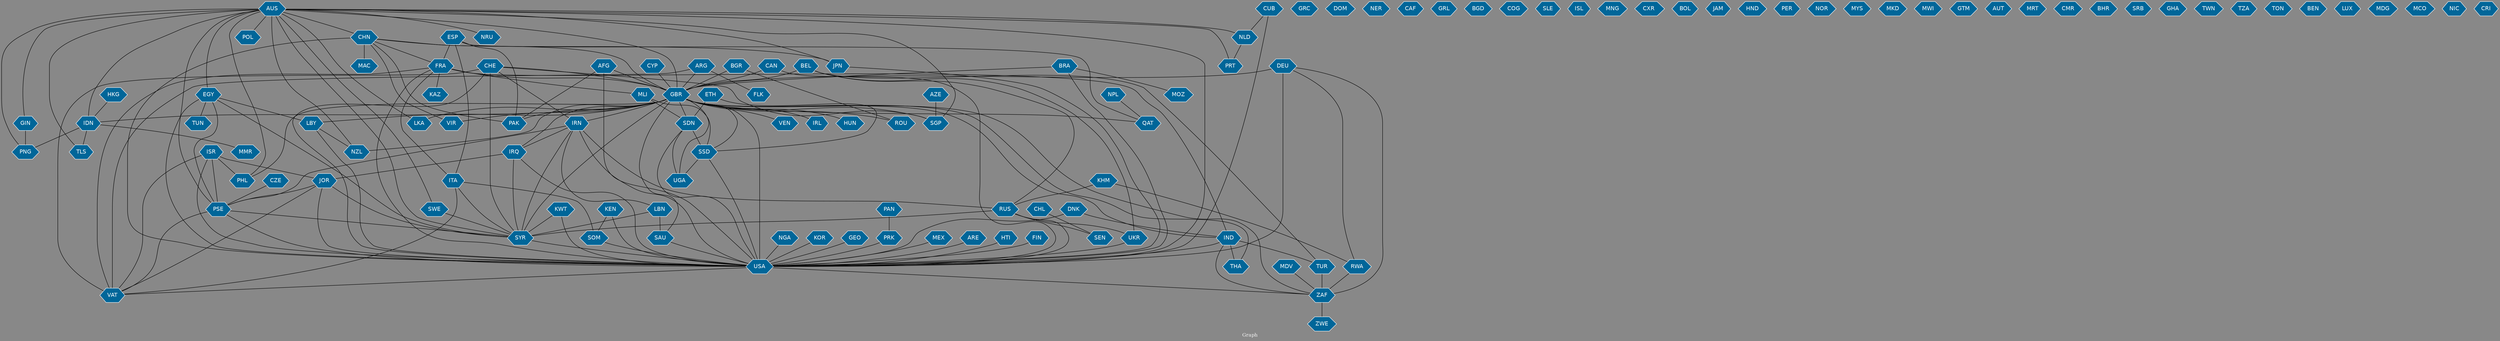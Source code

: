 // Countries together in item graph
graph {
	graph [bgcolor="#888888" fontcolor=white fontsize=12 label="Graph" outputorder=edgesfirst overlap=prism]
	node [color=white fillcolor="#006699" fontcolor=white fontname=Helvetica shape=hexagon style=filled]
	edge [arrowhead=open color=black fontcolor=white fontname=Courier fontsize=12]
		USA [label=USA]
		AUS [label=AUS]
		AFG [label=AFG]
		NGA [label=NGA]
		GRC [label=GRC]
		CUB [label=CUB]
		ISR [label=ISR]
		PSE [label=PSE]
		CHN [label=CHN]
		PAK [label=PAK]
		KEN [label=KEN]
		JPN [label=JPN]
		SYR [label=SYR]
		EGY [label=EGY]
		LBN [label=LBN]
		UGA [label=UGA]
		GBR [label=GBR]
		DOM [label=DOM]
		BRA [label=BRA]
		NER [label=NER]
		IRN [label=IRN]
		CHE [label=CHE]
		IRL [label=IRL]
		IDN [label=IDN]
		IND [label=IND]
		FRA [label=FRA]
		THA [label=THA]
		KOR [label=KOR]
		CZE [label=CZE]
		IRQ [label=IRQ]
		ESP [label=ESP]
		RUS [label=RUS]
		CAF [label=CAF]
		UKR [label=UKR]
		TUR [label=TUR]
		LBY [label=LBY]
		ETH [label=ETH]
		PHL [label=PHL]
		GRL [label=GRL]
		HUN [label=HUN]
		DEU [label=DEU]
		BGR [label=BGR]
		ROU [label=ROU]
		MMR [label=MMR]
		CAN [label=CAN]
		GEO [label=GEO]
		PRK [label=PRK]
		RWA [label=RWA]
		QAT [label=QAT]
		PRT [label=PRT]
		NPL [label=NPL]
		BGD [label=BGD]
		BEL [label=BEL]
		MOZ [label=MOZ]
		SSD [label=SSD]
		SDN [label=SDN]
		SAU [label=SAU]
		COG [label=COG]
		VAT [label=VAT]
		SLE [label=SLE]
		ITA [label=ITA]
		ISL [label=ISL]
		ZAF [label=ZAF]
		MLI [label=MLI]
		MNG [label=MNG]
		"CXR " [label="CXR "]
		POL [label=POL]
		LKA [label=LKA]
		TLS [label=TLS]
		BOL [label=BOL]
		NLD [label=NLD]
		MEX [label=MEX]
		JOR [label=JOR]
		KHM [label=KHM]
		JAM [label=JAM]
		HND [label=HND]
		PER [label=PER]
		MAC [label=MAC]
		ARG [label=ARG]
		TUN [label=TUN]
		NZL [label=NZL]
		NOR [label=NOR]
		CYP [label=CYP]
		HKG [label=HKG]
		DNK [label=DNK]
		MYS [label=MYS]
		SOM [label=SOM]
		MDV [label=MDV]
		MKD [label=MKD]
		CHL [label=CHL]
		MWI [label=MWI]
		GTM [label=GTM]
		AUT [label=AUT]
		ARE [label=ARE]
		MRT [label=MRT]
		AZE [label=AZE]
		VEN [label=VEN]
		PAN [label=PAN]
		SGP [label=SGP]
		VIR [label=VIR]
		CMR [label=CMR]
		BHR [label=BHR]
		ZWE [label=ZWE]
		SEN [label=SEN]
		SRB [label=SRB]
		GHA [label=GHA]
		HTI [label=HTI]
		SWE [label=SWE]
		NRU [label=NRU]
		PNG [label=PNG]
		FIN [label=FIN]
		TWN [label=TWN]
		TZA [label=TZA]
		TON [label=TON]
		BEN [label=BEN]
		KWT [label=KWT]
		LUX [label=LUX]
		FLK [label=FLK]
		GIN [label=GIN]
		MDG [label=MDG]
		MCO [label=MCO]
		KAZ [label=KAZ]
		NIC [label=NIC]
		CRI [label=CRI]
			GBR -- IRN [weight=4]
			ESP -- PAK [weight=3]
			CHN -- MAC [weight=1]
			CZE -- PSE [weight=8]
			USA -- VAT [weight=1]
			CAN -- USA [weight=4]
			TUR -- ZAF [weight=4]
			CAN -- GBR [weight=2]
			CHE -- SYR [weight=27]
			CHL -- SEN [weight=1]
			PAN -- PRK [weight=1]
			GBR -- ROU [weight=4]
			EGY -- TUN [weight=1]
			AFG -- GBR [weight=3]
			SDN -- SSD [weight=44]
			KWT -- USA [weight=1]
			FRA -- IND [weight=1]
			DEU -- GBR [weight=4]
			AFG -- USA [weight=12]
			BRA -- USA [weight=3]
			ARG -- VAT [weight=1]
			IND -- ZAF [weight=2]
			CHE -- USA [weight=5]
			PSE -- VAT [weight=1]
			AUS -- JPN [weight=3]
			AUS -- SGP [weight=1]
			LBY -- USA [weight=2]
			JOR -- SYR [weight=2]
			GBR -- VIR [weight=2]
			SSD -- UGA [weight=2]
			AUS -- GIN [weight=1]
			ETH -- SDN [weight=4]
			AUS -- PSE [weight=1]
			KHM -- RWA [weight=2]
			FRA -- MLI [weight=1]
			GBR -- THA [weight=2]
			PRK -- USA [weight=4]
			MLI -- SDN [weight=1]
			IDN -- PNG [weight=1]
			ARE -- USA [weight=1]
			IND -- TUR [weight=1]
			AUS -- EGY [weight=5]
			NGA -- USA [weight=1]
			JPN -- USA [weight=2]
			GBR -- VEN [weight=2]
			KOR -- USA [weight=1]
			CHN -- USA [weight=16]
			AUS -- USA [weight=7]
			KWT -- SYR [weight=1]
			EGY -- PSE [weight=1]
			CHN -- GBR [weight=5]
			ISR -- PHL [weight=1]
			ITA -- SOM [weight=1]
			CHE -- SGP [weight=1]
			RUS -- SYR [weight=5]
			GBR -- HUN [weight=10]
			IND -- USA [weight=17]
			CHE -- GBR [weight=3]
			ISR -- VAT [weight=1]
			GBR -- LBY [weight=5]
			GBR -- PAK [weight=2]
			DEU -- RWA [weight=1]
			EGY -- USA [weight=4]
			GBR -- IND [weight=5]
			CYP -- GBR [weight=1]
			GBR -- IRL [weight=1]
			CHN -- JPN [weight=7]
			LBY -- NZL [weight=2]
			LBN -- SYR [weight=5]
			UKR -- USA [weight=2]
			PSE -- USA [weight=1]
			IRQ -- SYR [weight=2]
			CHN -- FRA [weight=2]
			ISR -- USA [weight=3]
			GEO -- USA [weight=1]
			DEU -- USA [weight=10]
			ZAF -- ZWE [weight=1]
			CUB -- NLD [weight=1]
			KEN -- SOM [weight=1]
			IRN -- SYR [weight=13]
			IRN -- PSE [weight=2]
			BGR -- ROU [weight=6]
			AUS -- PRT [weight=1]
			FIN -- USA [weight=1]
			AUS -- IDN [weight=16]
			GBR -- IRQ [weight=1]
			AUS -- NRU [weight=3]
			GBR -- SYR [weight=21]
			AUS -- GBR [weight=6]
			HKG -- IDN [weight=4]
			GBR -- IDN [weight=3]
			GBR -- SDN [weight=1]
			IRN -- RUS [weight=1]
			FRA -- USA [weight=3]
			GIN -- PNG [weight=3]
			USA -- ZAF [weight=1]
			ISR -- PSE [weight=22]
			FRA -- KAZ [weight=1]
			FRA -- GBR [weight=16]
			FRA -- ITA [weight=2]
			IRN -- IRQ [weight=1]
			SWE -- SYR [weight=2]
			ESP -- FRA [weight=2]
			ITA -- SYR [weight=1]
			IND -- THA [weight=1]
			HTI -- USA [weight=2]
			AUS -- NZL [weight=4]
			ETH -- SSD [weight=4]
			MEX -- USA [weight=5]
			CHN -- VIR [weight=2]
			AUS -- LKA [weight=1]
			SSD -- USA [weight=1]
			SOM -- USA [weight=2]
			RUS -- UKR [weight=3]
			JOR -- USA [weight=1]
			IDN -- MMR [weight=2]
			IRN -- USA [weight=6]
			DNK -- USA [weight=1]
			ARG -- FLK [weight=1]
			AUS -- SWE [weight=1]
			GBR -- SSD [weight=1]
			EGY -- LBY [weight=3]
			GBR -- UGA [weight=2]
			GBR -- USA [weight=23]
			BEL -- UKR [weight=2]
			GBR -- ZAF [weight=1]
			JOR -- PSE [weight=1]
			SDN -- USA [weight=1]
			EGY -- SYR [weight=1]
			CHE -- IRN [weight=3]
			AUS -- TLS [weight=6]
			BRA -- MOZ [weight=1]
			SYR -- USA [weight=18]
			ESP -- ITA [weight=1]
			ESP -- QAT [weight=1]
			ISR -- JOR [weight=1]
			GBR -- NZL [weight=3]
			JOR -- VAT [weight=1]
			MDV -- ZAF [weight=1]
			IDN -- TLS [weight=1]
			GBR -- QAT [weight=2]
			AUS -- POL [weight=1]
			MLI -- SSD [weight=1]
			IRQ -- USA [weight=7]
			NPL -- QAT [weight=4]
			PSE -- SYR [weight=3]
			CHE -- VAT [weight=1]
			KHM -- RUS [weight=1]
			BEL -- GBR [weight=4]
			AZE -- SGP [weight=1]
			FRA -- VAT [weight=4]
			DNK -- IND [weight=5]
			AUS -- SYR [weight=5]
			ARG -- GBR [weight=1]
			IRQ -- JOR [weight=1]
			RWA -- ZAF [weight=4]
			KEN -- USA [weight=1]
			BGR -- GBR [weight=3]
			ITA -- VAT [weight=1]
			BEL -- TUR [weight=1]
			RUS -- USA [weight=15]
			RUS -- SEN [weight=1]
			GBR -- SAU [weight=3]
			AUS -- PHL [weight=1]
			BEL -- RUS [weight=2]
			GBR -- SGP [weight=2]
			CUB -- USA [weight=2]
			LBN -- SAU [weight=1]
			AUS -- NLD [weight=1]
			AUS -- PNG [weight=1]
			AUS -- CHN [weight=4]
			CHN -- PAK [weight=1]
			GBR -- PHL [weight=1]
			SDN -- UGA [weight=2]
			AFG -- PAK [weight=2]
			DEU -- ZAF [weight=1]
			BRA -- GBR [weight=1]
			NLD -- PRT [weight=1]
			GBR -- LKA [weight=1]
			IRN -- LBN [weight=1]
			SAU -- USA [weight=1]
}